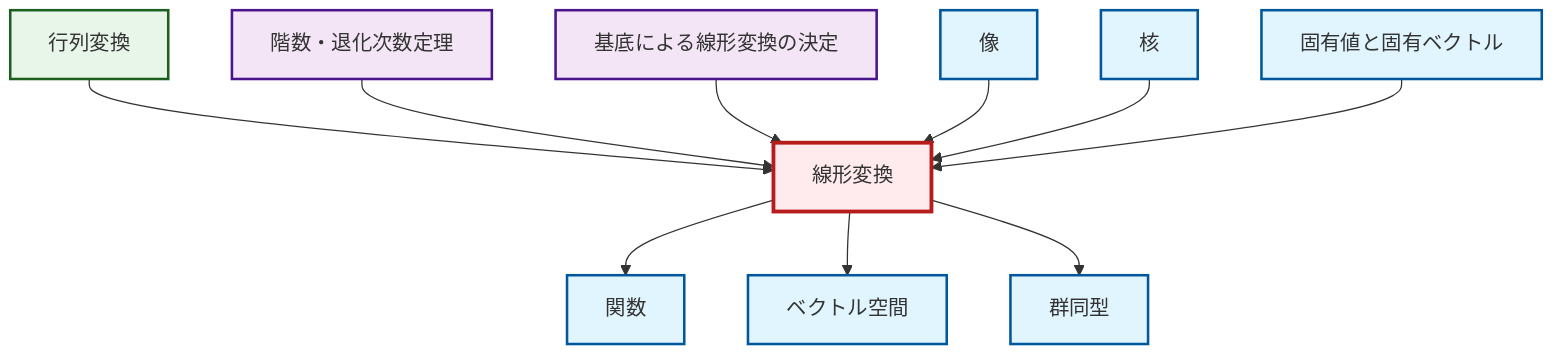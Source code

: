 graph TD
    classDef definition fill:#e1f5fe,stroke:#01579b,stroke-width:2px
    classDef theorem fill:#f3e5f5,stroke:#4a148c,stroke-width:2px
    classDef axiom fill:#fff3e0,stroke:#e65100,stroke-width:2px
    classDef example fill:#e8f5e9,stroke:#1b5e20,stroke-width:2px
    classDef current fill:#ffebee,stroke:#b71c1c,stroke-width:3px
    def-linear-transformation["線形変換"]:::definition
    ex-matrix-transformation["行列変換"]:::example
    def-vector-space["ベクトル空間"]:::definition
    thm-linear-transformation-basis["基底による線形変換の決定"]:::theorem
    def-isomorphism["群同型"]:::definition
    def-function["関数"]:::definition
    def-eigenvalue-eigenvector["固有値と固有ベクトル"]:::definition
    thm-rank-nullity["階数・退化次数定理"]:::theorem
    def-kernel["核"]:::definition
    def-image["像"]:::definition
    ex-matrix-transformation --> def-linear-transformation
    thm-rank-nullity --> def-linear-transformation
    def-linear-transformation --> def-function
    thm-linear-transformation-basis --> def-linear-transformation
    def-linear-transformation --> def-vector-space
    def-image --> def-linear-transformation
    def-kernel --> def-linear-transformation
    def-eigenvalue-eigenvector --> def-linear-transformation
    def-linear-transformation --> def-isomorphism
    class def-linear-transformation current